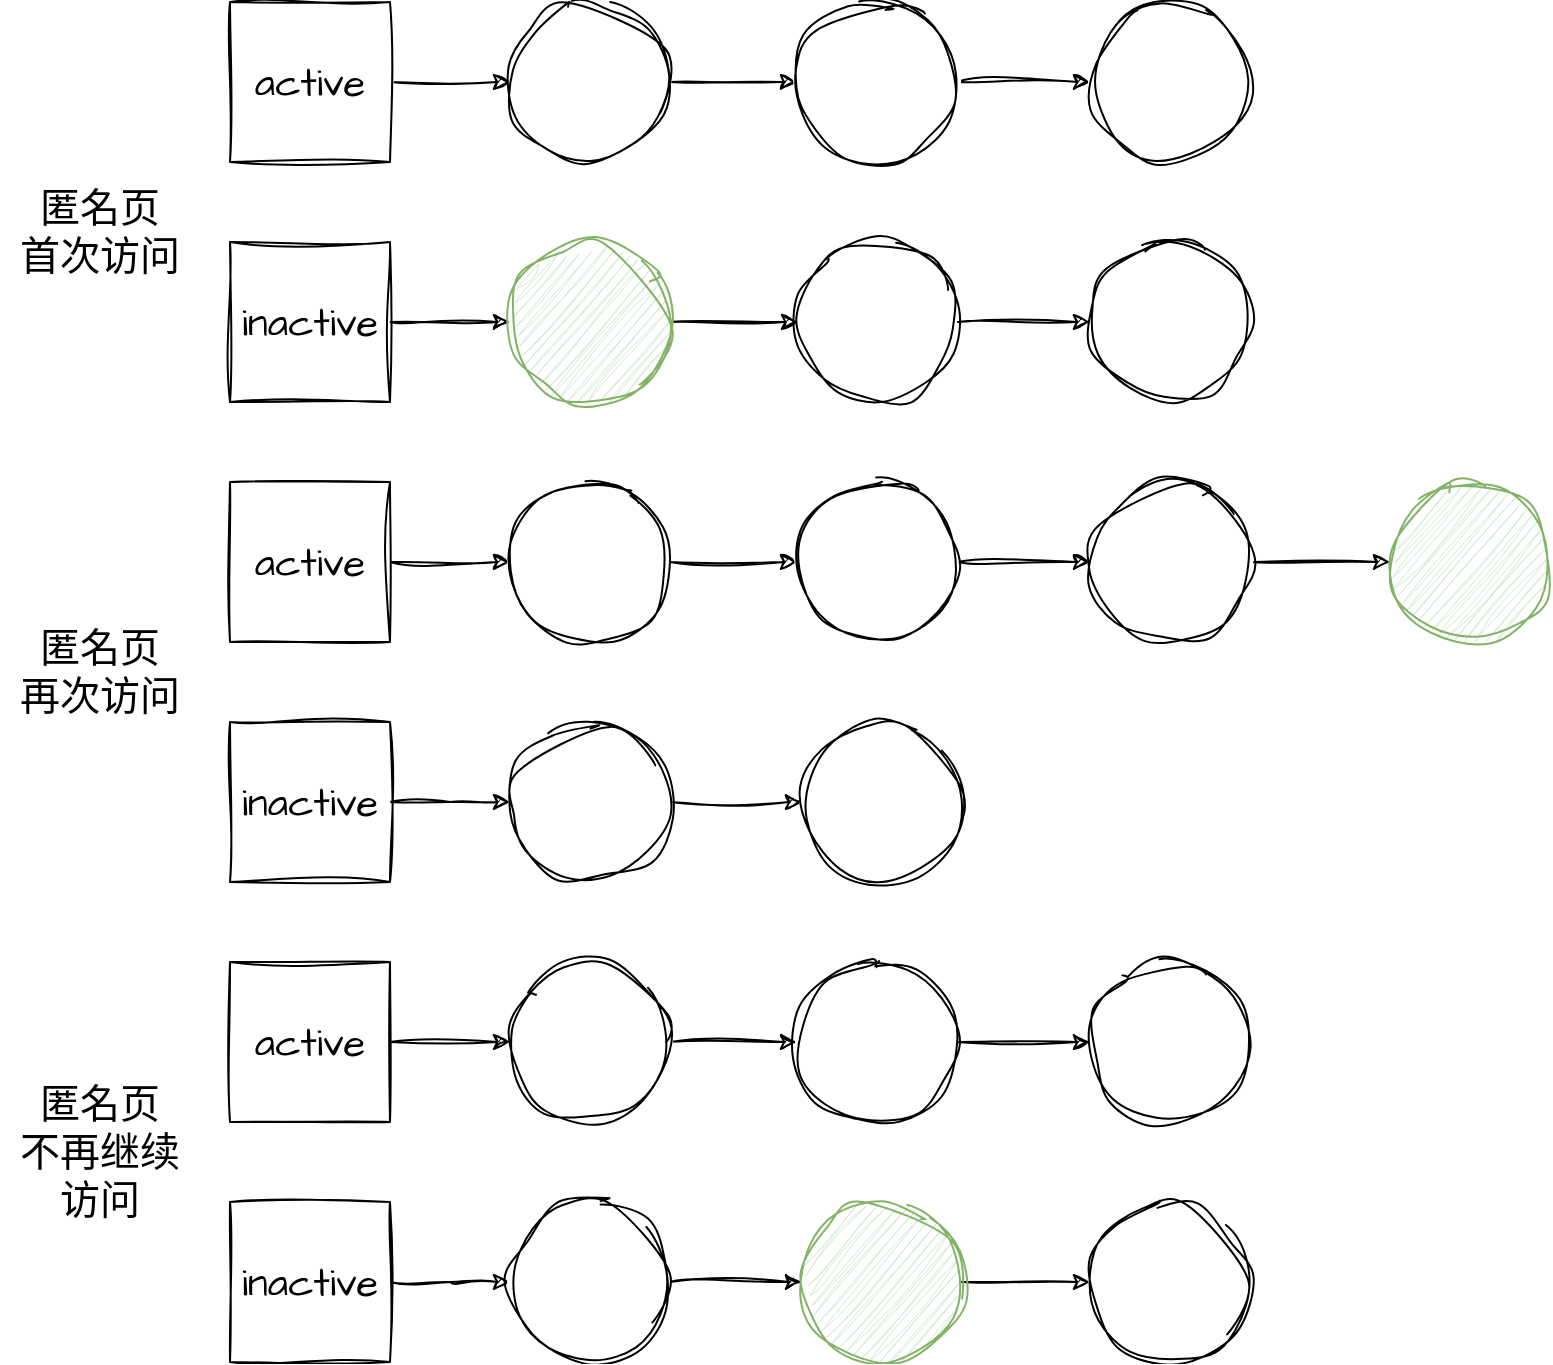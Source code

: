 <mxfile version="22.0.8" type="github">
  <diagram name="第 1 页" id="8RVgT3TZ45q6rBO7Mq2J">
    <mxGraphModel dx="2546" dy="1118" grid="1" gridSize="10" guides="1" tooltips="1" connect="1" arrows="1" fold="1" page="1" pageScale="1" pageWidth="827" pageHeight="1169" math="0" shadow="0">
      <root>
        <mxCell id="0" />
        <mxCell id="1" parent="0" />
        <mxCell id="1ndlFhYxB9SQ_Pftb3Nc-10" style="edgeStyle=orthogonalEdgeStyle;rounded=0;sketch=1;hachureGap=4;jiggle=2;curveFitting=1;orthogonalLoop=1;jettySize=auto;html=1;exitX=1;exitY=0.5;exitDx=0;exitDy=0;entryX=0;entryY=0.5;entryDx=0;entryDy=0;fontFamily=Architects Daughter;fontSource=https%3A%2F%2Ffonts.googleapis.com%2Fcss%3Ffamily%3DArchitects%2BDaughter;fontSize=16;" edge="1" parent="1" source="1ndlFhYxB9SQ_Pftb3Nc-2" target="1ndlFhYxB9SQ_Pftb3Nc-4">
          <mxGeometry relative="1" as="geometry" />
        </mxCell>
        <mxCell id="1ndlFhYxB9SQ_Pftb3Nc-2" value="active" style="whiteSpace=wrap;html=1;aspect=fixed;sketch=1;hachureGap=4;jiggle=2;curveFitting=1;fontFamily=Architects Daughter;fontSource=https%3A%2F%2Ffonts.googleapis.com%2Fcss%3Ffamily%3DArchitects%2BDaughter;fontSize=20;" vertex="1" parent="1">
          <mxGeometry x="90" y="440" width="80" height="80" as="geometry" />
        </mxCell>
        <mxCell id="1ndlFhYxB9SQ_Pftb3Nc-13" style="edgeStyle=orthogonalEdgeStyle;rounded=0;sketch=1;hachureGap=4;jiggle=2;curveFitting=1;orthogonalLoop=1;jettySize=auto;html=1;exitX=1;exitY=0.5;exitDx=0;exitDy=0;entryX=0;entryY=0.5;entryDx=0;entryDy=0;fontFamily=Architects Daughter;fontSource=https%3A%2F%2Ffonts.googleapis.com%2Fcss%3Ffamily%3DArchitects%2BDaughter;fontSize=16;" edge="1" parent="1" source="1ndlFhYxB9SQ_Pftb3Nc-3" target="1ndlFhYxB9SQ_Pftb3Nc-7">
          <mxGeometry relative="1" as="geometry" />
        </mxCell>
        <mxCell id="1ndlFhYxB9SQ_Pftb3Nc-3" value="inactive" style="whiteSpace=wrap;html=1;aspect=fixed;sketch=1;hachureGap=4;jiggle=2;curveFitting=1;fontFamily=Architects Daughter;fontSource=https%3A%2F%2Ffonts.googleapis.com%2Fcss%3Ffamily%3DArchitects%2BDaughter;fontSize=20;" vertex="1" parent="1">
          <mxGeometry x="90" y="560" width="80" height="80" as="geometry" />
        </mxCell>
        <mxCell id="1ndlFhYxB9SQ_Pftb3Nc-11" style="edgeStyle=orthogonalEdgeStyle;rounded=0;sketch=1;hachureGap=4;jiggle=2;curveFitting=1;orthogonalLoop=1;jettySize=auto;html=1;exitX=1;exitY=0.5;exitDx=0;exitDy=0;entryX=0;entryY=0.5;entryDx=0;entryDy=0;fontFamily=Architects Daughter;fontSource=https%3A%2F%2Ffonts.googleapis.com%2Fcss%3Ffamily%3DArchitects%2BDaughter;fontSize=16;" edge="1" parent="1" source="1ndlFhYxB9SQ_Pftb3Nc-4" target="1ndlFhYxB9SQ_Pftb3Nc-5">
          <mxGeometry relative="1" as="geometry" />
        </mxCell>
        <mxCell id="1ndlFhYxB9SQ_Pftb3Nc-4" value="" style="ellipse;whiteSpace=wrap;html=1;aspect=fixed;sketch=1;hachureGap=4;jiggle=2;curveFitting=1;fontFamily=Architects Daughter;fontSource=https%3A%2F%2Ffonts.googleapis.com%2Fcss%3Ffamily%3DArchitects%2BDaughter;fontSize=20;" vertex="1" parent="1">
          <mxGeometry x="230" y="440" width="80" height="80" as="geometry" />
        </mxCell>
        <mxCell id="1ndlFhYxB9SQ_Pftb3Nc-12" style="edgeStyle=orthogonalEdgeStyle;rounded=0;sketch=1;hachureGap=4;jiggle=2;curveFitting=1;orthogonalLoop=1;jettySize=auto;html=1;exitX=1;exitY=0.5;exitDx=0;exitDy=0;entryX=0;entryY=0.5;entryDx=0;entryDy=0;fontFamily=Architects Daughter;fontSource=https%3A%2F%2Ffonts.googleapis.com%2Fcss%3Ffamily%3DArchitects%2BDaughter;fontSize=16;" edge="1" parent="1" source="1ndlFhYxB9SQ_Pftb3Nc-5" target="1ndlFhYxB9SQ_Pftb3Nc-6">
          <mxGeometry relative="1" as="geometry" />
        </mxCell>
        <mxCell id="1ndlFhYxB9SQ_Pftb3Nc-5" value="" style="ellipse;whiteSpace=wrap;html=1;aspect=fixed;sketch=1;hachureGap=4;jiggle=2;curveFitting=1;fontFamily=Architects Daughter;fontSource=https%3A%2F%2Ffonts.googleapis.com%2Fcss%3Ffamily%3DArchitects%2BDaughter;fontSize=20;" vertex="1" parent="1">
          <mxGeometry x="373.5" y="440" width="80" height="80" as="geometry" />
        </mxCell>
        <mxCell id="1ndlFhYxB9SQ_Pftb3Nc-6" value="" style="ellipse;whiteSpace=wrap;html=1;aspect=fixed;sketch=1;hachureGap=4;jiggle=2;curveFitting=1;fontFamily=Architects Daughter;fontSource=https%3A%2F%2Ffonts.googleapis.com%2Fcss%3Ffamily%3DArchitects%2BDaughter;fontSize=20;" vertex="1" parent="1">
          <mxGeometry x="520" y="440" width="80" height="80" as="geometry" />
        </mxCell>
        <mxCell id="1ndlFhYxB9SQ_Pftb3Nc-14" style="edgeStyle=orthogonalEdgeStyle;rounded=0;sketch=1;hachureGap=4;jiggle=2;curveFitting=1;orthogonalLoop=1;jettySize=auto;html=1;exitX=1;exitY=0.5;exitDx=0;exitDy=0;fontFamily=Architects Daughter;fontSource=https%3A%2F%2Ffonts.googleapis.com%2Fcss%3Ffamily%3DArchitects%2BDaughter;fontSize=16;" edge="1" parent="1" source="1ndlFhYxB9SQ_Pftb3Nc-7" target="1ndlFhYxB9SQ_Pftb3Nc-8">
          <mxGeometry relative="1" as="geometry" />
        </mxCell>
        <mxCell id="1ndlFhYxB9SQ_Pftb3Nc-7" value="" style="ellipse;whiteSpace=wrap;html=1;aspect=fixed;sketch=1;hachureGap=4;jiggle=2;curveFitting=1;fontFamily=Architects Daughter;fontSource=https%3A%2F%2Ffonts.googleapis.com%2Fcss%3Ffamily%3DArchitects%2BDaughter;fontSize=20;fillColor=#d5e8d4;strokeColor=#82b366;" vertex="1" parent="1">
          <mxGeometry x="230" y="560" width="80" height="80" as="geometry" />
        </mxCell>
        <mxCell id="1ndlFhYxB9SQ_Pftb3Nc-15" style="edgeStyle=orthogonalEdgeStyle;rounded=0;sketch=1;hachureGap=4;jiggle=2;curveFitting=1;orthogonalLoop=1;jettySize=auto;html=1;exitX=1;exitY=0.5;exitDx=0;exitDy=0;fontFamily=Architects Daughter;fontSource=https%3A%2F%2Ffonts.googleapis.com%2Fcss%3Ffamily%3DArchitects%2BDaughter;fontSize=16;" edge="1" parent="1" source="1ndlFhYxB9SQ_Pftb3Nc-8" target="1ndlFhYxB9SQ_Pftb3Nc-9">
          <mxGeometry relative="1" as="geometry" />
        </mxCell>
        <mxCell id="1ndlFhYxB9SQ_Pftb3Nc-8" value="" style="ellipse;whiteSpace=wrap;html=1;aspect=fixed;sketch=1;hachureGap=4;jiggle=2;curveFitting=1;fontFamily=Architects Daughter;fontSource=https%3A%2F%2Ffonts.googleapis.com%2Fcss%3Ffamily%3DArchitects%2BDaughter;fontSize=20;" vertex="1" parent="1">
          <mxGeometry x="374" y="560" width="80" height="80" as="geometry" />
        </mxCell>
        <mxCell id="1ndlFhYxB9SQ_Pftb3Nc-9" value="" style="ellipse;whiteSpace=wrap;html=1;aspect=fixed;sketch=1;hachureGap=4;jiggle=2;curveFitting=1;fontFamily=Architects Daughter;fontSource=https%3A%2F%2Ffonts.googleapis.com%2Fcss%3Ffamily%3DArchitects%2BDaughter;fontSize=20;" vertex="1" parent="1">
          <mxGeometry x="520" y="560" width="80" height="80" as="geometry" />
        </mxCell>
        <mxCell id="1ndlFhYxB9SQ_Pftb3Nc-22" value="匿名页&lt;br&gt;首次访问" style="text;html=1;strokeColor=none;fillColor=none;align=center;verticalAlign=middle;whiteSpace=wrap;rounded=0;fontSize=20;fontFamily=Architects Daughter;" vertex="1" parent="1">
          <mxGeometry x="-25" y="510" width="100" height="90" as="geometry" />
        </mxCell>
        <mxCell id="1ndlFhYxB9SQ_Pftb3Nc-23" style="edgeStyle=orthogonalEdgeStyle;rounded=0;sketch=1;hachureGap=4;jiggle=2;curveFitting=1;orthogonalLoop=1;jettySize=auto;html=1;exitX=1;exitY=0.5;exitDx=0;exitDy=0;entryX=0;entryY=0.5;entryDx=0;entryDy=0;fontFamily=Architects Daughter;fontSource=https%3A%2F%2Ffonts.googleapis.com%2Fcss%3Ffamily%3DArchitects%2BDaughter;fontSize=16;" edge="1" parent="1" source="1ndlFhYxB9SQ_Pftb3Nc-24" target="1ndlFhYxB9SQ_Pftb3Nc-28">
          <mxGeometry relative="1" as="geometry" />
        </mxCell>
        <mxCell id="1ndlFhYxB9SQ_Pftb3Nc-24" value="active" style="whiteSpace=wrap;html=1;aspect=fixed;sketch=1;hachureGap=4;jiggle=2;curveFitting=1;fontFamily=Architects Daughter;fontSource=https%3A%2F%2Ffonts.googleapis.com%2Fcss%3Ffamily%3DArchitects%2BDaughter;fontSize=20;" vertex="1" parent="1">
          <mxGeometry x="90" y="680" width="80" height="80" as="geometry" />
        </mxCell>
        <mxCell id="1ndlFhYxB9SQ_Pftb3Nc-25" style="edgeStyle=orthogonalEdgeStyle;rounded=0;sketch=1;hachureGap=4;jiggle=2;curveFitting=1;orthogonalLoop=1;jettySize=auto;html=1;exitX=1;exitY=0.5;exitDx=0;exitDy=0;entryX=0;entryY=0.5;entryDx=0;entryDy=0;fontFamily=Architects Daughter;fontSource=https%3A%2F%2Ffonts.googleapis.com%2Fcss%3Ffamily%3DArchitects%2BDaughter;fontSize=16;" edge="1" parent="1" source="1ndlFhYxB9SQ_Pftb3Nc-26">
          <mxGeometry relative="1" as="geometry">
            <mxPoint x="230" y="840" as="targetPoint" />
          </mxGeometry>
        </mxCell>
        <mxCell id="1ndlFhYxB9SQ_Pftb3Nc-26" value="inactive" style="whiteSpace=wrap;html=1;aspect=fixed;sketch=1;hachureGap=4;jiggle=2;curveFitting=1;fontFamily=Architects Daughter;fontSource=https%3A%2F%2Ffonts.googleapis.com%2Fcss%3Ffamily%3DArchitects%2BDaughter;fontSize=20;" vertex="1" parent="1">
          <mxGeometry x="90" y="800" width="80" height="80" as="geometry" />
        </mxCell>
        <mxCell id="1ndlFhYxB9SQ_Pftb3Nc-27" style="edgeStyle=orthogonalEdgeStyle;rounded=0;sketch=1;hachureGap=4;jiggle=2;curveFitting=1;orthogonalLoop=1;jettySize=auto;html=1;exitX=1;exitY=0.5;exitDx=0;exitDy=0;entryX=0;entryY=0.5;entryDx=0;entryDy=0;fontFamily=Architects Daughter;fontSource=https%3A%2F%2Ffonts.googleapis.com%2Fcss%3Ffamily%3DArchitects%2BDaughter;fontSize=16;" edge="1" parent="1" source="1ndlFhYxB9SQ_Pftb3Nc-28" target="1ndlFhYxB9SQ_Pftb3Nc-30">
          <mxGeometry relative="1" as="geometry" />
        </mxCell>
        <mxCell id="1ndlFhYxB9SQ_Pftb3Nc-28" value="" style="ellipse;whiteSpace=wrap;html=1;aspect=fixed;sketch=1;hachureGap=4;jiggle=2;curveFitting=1;fontFamily=Architects Daughter;fontSource=https%3A%2F%2Ffonts.googleapis.com%2Fcss%3Ffamily%3DArchitects%2BDaughter;fontSize=20;" vertex="1" parent="1">
          <mxGeometry x="230" y="680" width="80" height="80" as="geometry" />
        </mxCell>
        <mxCell id="1ndlFhYxB9SQ_Pftb3Nc-29" style="edgeStyle=orthogonalEdgeStyle;rounded=0;sketch=1;hachureGap=4;jiggle=2;curveFitting=1;orthogonalLoop=1;jettySize=auto;html=1;exitX=1;exitY=0.5;exitDx=0;exitDy=0;entryX=0;entryY=0.5;entryDx=0;entryDy=0;fontFamily=Architects Daughter;fontSource=https%3A%2F%2Ffonts.googleapis.com%2Fcss%3Ffamily%3DArchitects%2BDaughter;fontSize=16;" edge="1" parent="1" source="1ndlFhYxB9SQ_Pftb3Nc-30" target="1ndlFhYxB9SQ_Pftb3Nc-31">
          <mxGeometry relative="1" as="geometry" />
        </mxCell>
        <mxCell id="1ndlFhYxB9SQ_Pftb3Nc-30" value="" style="ellipse;whiteSpace=wrap;html=1;aspect=fixed;sketch=1;hachureGap=4;jiggle=2;curveFitting=1;fontFamily=Architects Daughter;fontSource=https%3A%2F%2Ffonts.googleapis.com%2Fcss%3Ffamily%3DArchitects%2BDaughter;fontSize=20;" vertex="1" parent="1">
          <mxGeometry x="373.5" y="680" width="80" height="80" as="geometry" />
        </mxCell>
        <mxCell id="1ndlFhYxB9SQ_Pftb3Nc-40" style="edgeStyle=orthogonalEdgeStyle;rounded=0;sketch=1;hachureGap=4;jiggle=2;curveFitting=1;orthogonalLoop=1;jettySize=auto;html=1;exitX=1;exitY=0.5;exitDx=0;exitDy=0;entryX=0;entryY=0.5;entryDx=0;entryDy=0;fontFamily=Architects Daughter;fontSource=https%3A%2F%2Ffonts.googleapis.com%2Fcss%3Ffamily%3DArchitects%2BDaughter;fontSize=16;" edge="1" parent="1" source="1ndlFhYxB9SQ_Pftb3Nc-31" target="1ndlFhYxB9SQ_Pftb3Nc-39">
          <mxGeometry relative="1" as="geometry" />
        </mxCell>
        <mxCell id="1ndlFhYxB9SQ_Pftb3Nc-31" value="" style="ellipse;whiteSpace=wrap;html=1;aspect=fixed;sketch=1;hachureGap=4;jiggle=2;curveFitting=1;fontFamily=Architects Daughter;fontSource=https%3A%2F%2Ffonts.googleapis.com%2Fcss%3Ffamily%3DArchitects%2BDaughter;fontSize=20;" vertex="1" parent="1">
          <mxGeometry x="520" y="680" width="80" height="80" as="geometry" />
        </mxCell>
        <mxCell id="1ndlFhYxB9SQ_Pftb3Nc-34" style="edgeStyle=orthogonalEdgeStyle;rounded=0;sketch=1;hachureGap=4;jiggle=2;curveFitting=1;orthogonalLoop=1;jettySize=auto;html=1;exitX=1;exitY=0.5;exitDx=0;exitDy=0;fontFamily=Architects Daughter;fontSource=https%3A%2F%2Ffonts.googleapis.com%2Fcss%3Ffamily%3DArchitects%2BDaughter;fontSize=16;" edge="1" parent="1" source="1ndlFhYxB9SQ_Pftb3Nc-35" target="1ndlFhYxB9SQ_Pftb3Nc-36">
          <mxGeometry relative="1" as="geometry" />
        </mxCell>
        <mxCell id="1ndlFhYxB9SQ_Pftb3Nc-35" value="" style="ellipse;whiteSpace=wrap;html=1;aspect=fixed;sketch=1;hachureGap=4;jiggle=2;curveFitting=1;fontFamily=Architects Daughter;fontSource=https%3A%2F%2Ffonts.googleapis.com%2Fcss%3Ffamily%3DArchitects%2BDaughter;fontSize=20;" vertex="1" parent="1">
          <mxGeometry x="230" y="800" width="80" height="80" as="geometry" />
        </mxCell>
        <mxCell id="1ndlFhYxB9SQ_Pftb3Nc-36" value="" style="ellipse;whiteSpace=wrap;html=1;aspect=fixed;sketch=1;hachureGap=4;jiggle=2;curveFitting=1;fontFamily=Architects Daughter;fontSource=https%3A%2F%2Ffonts.googleapis.com%2Fcss%3Ffamily%3DArchitects%2BDaughter;fontSize=20;" vertex="1" parent="1">
          <mxGeometry x="376" y="800" width="80" height="80" as="geometry" />
        </mxCell>
        <mxCell id="1ndlFhYxB9SQ_Pftb3Nc-38" value="匿名页&lt;br&gt;再次访问" style="text;html=1;strokeColor=none;fillColor=none;align=center;verticalAlign=middle;whiteSpace=wrap;rounded=0;fontSize=20;fontFamily=Architects Daughter;" vertex="1" parent="1">
          <mxGeometry x="-20" y="730" width="90" height="90" as="geometry" />
        </mxCell>
        <mxCell id="1ndlFhYxB9SQ_Pftb3Nc-39" value="" style="ellipse;whiteSpace=wrap;html=1;aspect=fixed;sketch=1;hachureGap=4;jiggle=2;curveFitting=1;fontFamily=Architects Daughter;fontSource=https%3A%2F%2Ffonts.googleapis.com%2Fcss%3Ffamily%3DArchitects%2BDaughter;fontSize=20;fillColor=#d5e8d4;strokeColor=#82b366;" vertex="1" parent="1">
          <mxGeometry x="670" y="680" width="80" height="80" as="geometry" />
        </mxCell>
        <mxCell id="1ndlFhYxB9SQ_Pftb3Nc-41" style="edgeStyle=orthogonalEdgeStyle;rounded=0;sketch=1;hachureGap=4;jiggle=2;curveFitting=1;orthogonalLoop=1;jettySize=auto;html=1;exitX=1;exitY=0.5;exitDx=0;exitDy=0;entryX=0;entryY=0.5;entryDx=0;entryDy=0;fontFamily=Architects Daughter;fontSource=https%3A%2F%2Ffonts.googleapis.com%2Fcss%3Ffamily%3DArchitects%2BDaughter;fontSize=16;" edge="1" parent="1" source="1ndlFhYxB9SQ_Pftb3Nc-42" target="1ndlFhYxB9SQ_Pftb3Nc-46">
          <mxGeometry relative="1" as="geometry" />
        </mxCell>
        <mxCell id="1ndlFhYxB9SQ_Pftb3Nc-42" value="active" style="whiteSpace=wrap;html=1;aspect=fixed;sketch=1;hachureGap=4;jiggle=2;curveFitting=1;fontFamily=Architects Daughter;fontSource=https%3A%2F%2Ffonts.googleapis.com%2Fcss%3Ffamily%3DArchitects%2BDaughter;fontSize=20;" vertex="1" parent="1">
          <mxGeometry x="90" y="920" width="80" height="80" as="geometry" />
        </mxCell>
        <mxCell id="1ndlFhYxB9SQ_Pftb3Nc-43" style="edgeStyle=orthogonalEdgeStyle;rounded=0;sketch=1;hachureGap=4;jiggle=2;curveFitting=1;orthogonalLoop=1;jettySize=auto;html=1;exitX=1;exitY=0.5;exitDx=0;exitDy=0;entryX=0;entryY=0.5;entryDx=0;entryDy=0;fontFamily=Architects Daughter;fontSource=https%3A%2F%2Ffonts.googleapis.com%2Fcss%3Ffamily%3DArchitects%2BDaughter;fontSize=16;" edge="1" parent="1" source="1ndlFhYxB9SQ_Pftb3Nc-44">
          <mxGeometry relative="1" as="geometry">
            <mxPoint x="230" y="1080" as="targetPoint" />
          </mxGeometry>
        </mxCell>
        <mxCell id="1ndlFhYxB9SQ_Pftb3Nc-44" value="inactive" style="whiteSpace=wrap;html=1;aspect=fixed;sketch=1;hachureGap=4;jiggle=2;curveFitting=1;fontFamily=Architects Daughter;fontSource=https%3A%2F%2Ffonts.googleapis.com%2Fcss%3Ffamily%3DArchitects%2BDaughter;fontSize=20;" vertex="1" parent="1">
          <mxGeometry x="90" y="1040" width="80" height="80" as="geometry" />
        </mxCell>
        <mxCell id="1ndlFhYxB9SQ_Pftb3Nc-45" style="edgeStyle=orthogonalEdgeStyle;rounded=0;sketch=1;hachureGap=4;jiggle=2;curveFitting=1;orthogonalLoop=1;jettySize=auto;html=1;exitX=1;exitY=0.5;exitDx=0;exitDy=0;entryX=0;entryY=0.5;entryDx=0;entryDy=0;fontFamily=Architects Daughter;fontSource=https%3A%2F%2Ffonts.googleapis.com%2Fcss%3Ffamily%3DArchitects%2BDaughter;fontSize=16;" edge="1" parent="1" source="1ndlFhYxB9SQ_Pftb3Nc-46" target="1ndlFhYxB9SQ_Pftb3Nc-48">
          <mxGeometry relative="1" as="geometry" />
        </mxCell>
        <mxCell id="1ndlFhYxB9SQ_Pftb3Nc-46" value="" style="ellipse;whiteSpace=wrap;html=1;aspect=fixed;sketch=1;hachureGap=4;jiggle=2;curveFitting=1;fontFamily=Architects Daughter;fontSource=https%3A%2F%2Ffonts.googleapis.com%2Fcss%3Ffamily%3DArchitects%2BDaughter;fontSize=20;" vertex="1" parent="1">
          <mxGeometry x="230" y="920" width="80" height="80" as="geometry" />
        </mxCell>
        <mxCell id="1ndlFhYxB9SQ_Pftb3Nc-47" style="edgeStyle=orthogonalEdgeStyle;rounded=0;sketch=1;hachureGap=4;jiggle=2;curveFitting=1;orthogonalLoop=1;jettySize=auto;html=1;exitX=1;exitY=0.5;exitDx=0;exitDy=0;entryX=0;entryY=0.5;entryDx=0;entryDy=0;fontFamily=Architects Daughter;fontSource=https%3A%2F%2Ffonts.googleapis.com%2Fcss%3Ffamily%3DArchitects%2BDaughter;fontSize=16;" edge="1" parent="1" source="1ndlFhYxB9SQ_Pftb3Nc-48" target="1ndlFhYxB9SQ_Pftb3Nc-50">
          <mxGeometry relative="1" as="geometry" />
        </mxCell>
        <mxCell id="1ndlFhYxB9SQ_Pftb3Nc-48" value="" style="ellipse;whiteSpace=wrap;html=1;aspect=fixed;sketch=1;hachureGap=4;jiggle=2;curveFitting=1;fontFamily=Architects Daughter;fontSource=https%3A%2F%2Ffonts.googleapis.com%2Fcss%3Ffamily%3DArchitects%2BDaughter;fontSize=20;" vertex="1" parent="1">
          <mxGeometry x="373.5" y="920" width="80" height="80" as="geometry" />
        </mxCell>
        <mxCell id="1ndlFhYxB9SQ_Pftb3Nc-50" value="" style="ellipse;whiteSpace=wrap;html=1;aspect=fixed;sketch=1;hachureGap=4;jiggle=2;curveFitting=1;fontFamily=Architects Daughter;fontSource=https%3A%2F%2Ffonts.googleapis.com%2Fcss%3Ffamily%3DArchitects%2BDaughter;fontSize=20;" vertex="1" parent="1">
          <mxGeometry x="520" y="920" width="80" height="80" as="geometry" />
        </mxCell>
        <mxCell id="1ndlFhYxB9SQ_Pftb3Nc-51" style="edgeStyle=orthogonalEdgeStyle;rounded=0;sketch=1;hachureGap=4;jiggle=2;curveFitting=1;orthogonalLoop=1;jettySize=auto;html=1;exitX=1;exitY=0.5;exitDx=0;exitDy=0;fontFamily=Architects Daughter;fontSource=https%3A%2F%2Ffonts.googleapis.com%2Fcss%3Ffamily%3DArchitects%2BDaughter;fontSize=16;" edge="1" parent="1" source="1ndlFhYxB9SQ_Pftb3Nc-52" target="1ndlFhYxB9SQ_Pftb3Nc-53">
          <mxGeometry relative="1" as="geometry" />
        </mxCell>
        <mxCell id="1ndlFhYxB9SQ_Pftb3Nc-52" value="" style="ellipse;whiteSpace=wrap;html=1;aspect=fixed;sketch=1;hachureGap=4;jiggle=2;curveFitting=1;fontFamily=Architects Daughter;fontSource=https%3A%2F%2Ffonts.googleapis.com%2Fcss%3Ffamily%3DArchitects%2BDaughter;fontSize=20;" vertex="1" parent="1">
          <mxGeometry x="230" y="1040" width="80" height="80" as="geometry" />
        </mxCell>
        <mxCell id="1ndlFhYxB9SQ_Pftb3Nc-57" style="edgeStyle=orthogonalEdgeStyle;rounded=0;sketch=1;hachureGap=4;jiggle=2;curveFitting=1;orthogonalLoop=1;jettySize=auto;html=1;exitX=1;exitY=0.5;exitDx=0;exitDy=0;entryX=0;entryY=0.5;entryDx=0;entryDy=0;fontFamily=Architects Daughter;fontSource=https%3A%2F%2Ffonts.googleapis.com%2Fcss%3Ffamily%3DArchitects%2BDaughter;fontSize=16;" edge="1" parent="1" source="1ndlFhYxB9SQ_Pftb3Nc-53" target="1ndlFhYxB9SQ_Pftb3Nc-56">
          <mxGeometry relative="1" as="geometry" />
        </mxCell>
        <mxCell id="1ndlFhYxB9SQ_Pftb3Nc-53" value="" style="ellipse;whiteSpace=wrap;html=1;aspect=fixed;sketch=1;hachureGap=4;jiggle=2;curveFitting=1;fontFamily=Architects Daughter;fontSource=https%3A%2F%2Ffonts.googleapis.com%2Fcss%3Ffamily%3DArchitects%2BDaughter;fontSize=20;fillColor=#d5e8d4;strokeColor=#82b366;" vertex="1" parent="1">
          <mxGeometry x="376" y="1040" width="80" height="80" as="geometry" />
        </mxCell>
        <mxCell id="1ndlFhYxB9SQ_Pftb3Nc-54" value="匿名页&lt;br&gt;不再继续访问" style="text;html=1;strokeColor=none;fillColor=none;align=center;verticalAlign=middle;whiteSpace=wrap;rounded=0;fontSize=20;fontFamily=Architects Daughter;" vertex="1" parent="1">
          <mxGeometry x="-20" y="970" width="90" height="90" as="geometry" />
        </mxCell>
        <mxCell id="1ndlFhYxB9SQ_Pftb3Nc-56" value="" style="ellipse;whiteSpace=wrap;html=1;aspect=fixed;sketch=1;hachureGap=4;jiggle=2;curveFitting=1;fontFamily=Architects Daughter;fontSource=https%3A%2F%2Ffonts.googleapis.com%2Fcss%3Ffamily%3DArchitects%2BDaughter;fontSize=20;" vertex="1" parent="1">
          <mxGeometry x="520" y="1040" width="80" height="80" as="geometry" />
        </mxCell>
      </root>
    </mxGraphModel>
  </diagram>
</mxfile>
